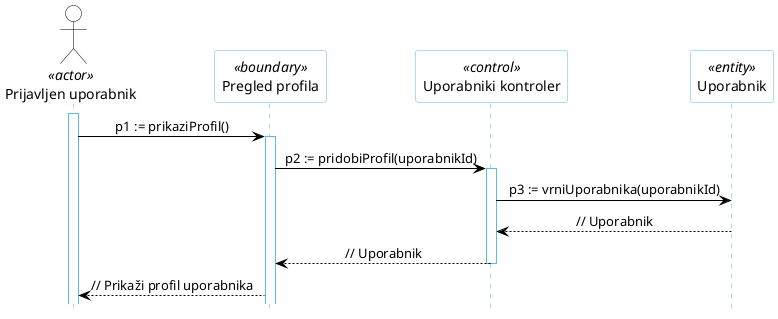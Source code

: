 @startuml
hide footbox

skinparam backgroundcolor transparent
skinparam defaultTextAlignment center
skinparam actorBorderColor black
skinparam actorBackgroundColor white
skinparam arrowColor black  
skinparam sequenceLifeLineBorderColor #5FB8EC
skinparam sequenceParticipantBorderColor #5FB8EC
skinparam sequenceParticipantBackgroundColor white

actor "Prijavljen uporabnik" AS U1 <<actor>>

participant "Pregled profila" as R5 <<boundary>>
participant "Uporabniki kontroler" as R2 <<control>>
participant "Uporabnik" as R4 <<entity>>

activate U1
U1 -> R5: p1 := prikaziProfil()
activate R5
R5 -> R2: p2 := pridobiProfil(uporabnikId)
activate R2
R2 -> R4: p3 := vrniUporabnika(uporabnikId)
R4 --> R2: // Uporabnik
R2 --> R5: // Uporabnik
deactivate R2
R5 --> U1: // Prikaži profil uporabnika
@enduml